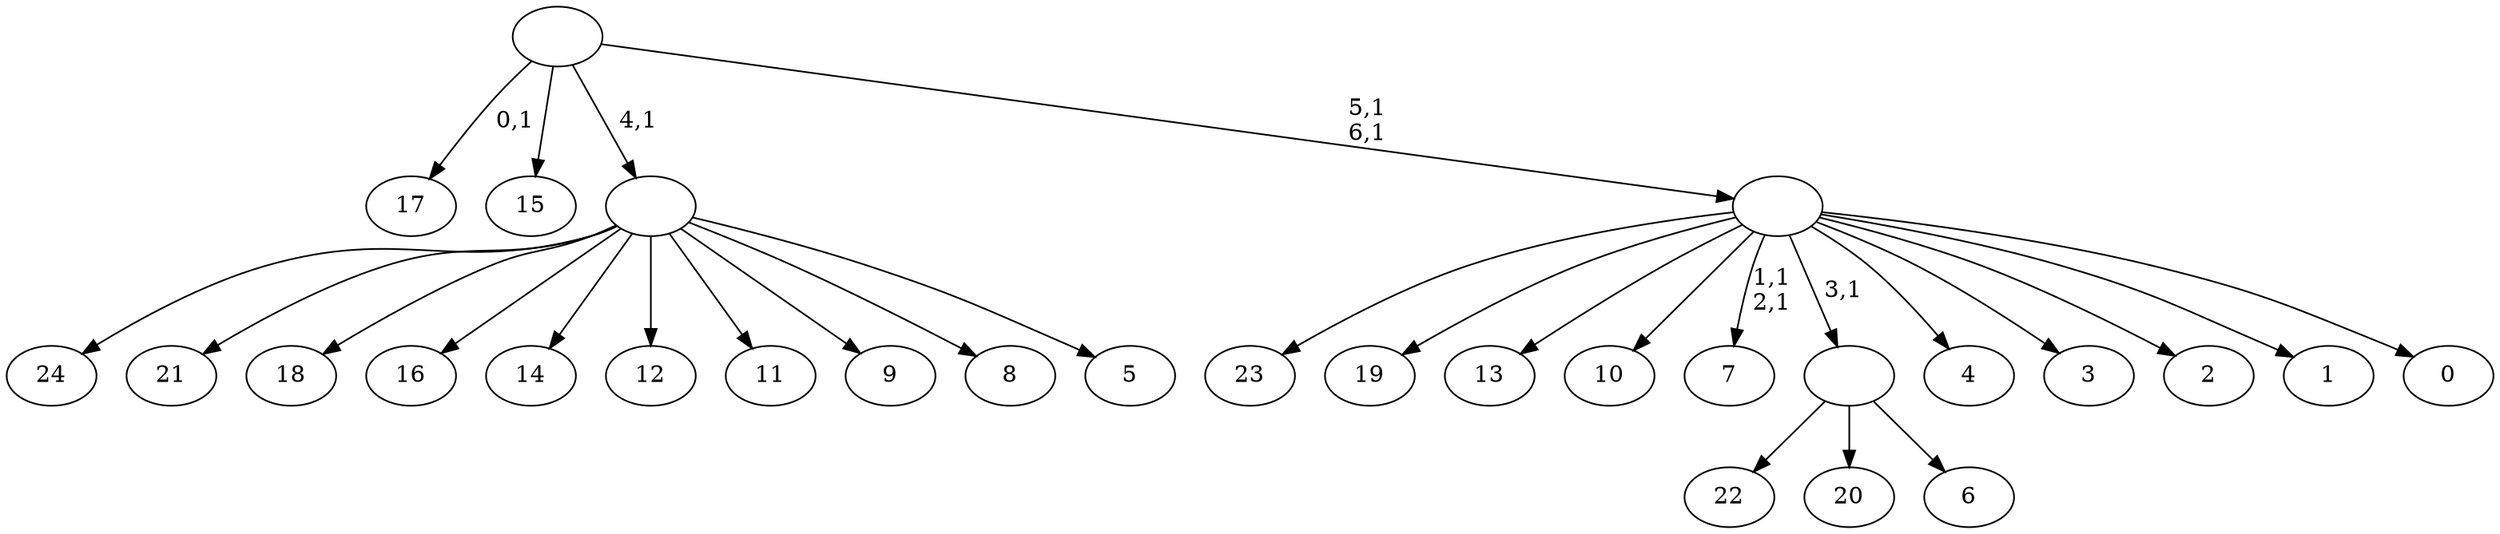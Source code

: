 digraph T {
	32 [label="24"]
	31 [label="23"]
	30 [label="22"]
	29 [label="21"]
	28 [label="20"]
	27 [label="19"]
	26 [label="18"]
	25 [label="17"]
	23 [label="16"]
	22 [label="15"]
	21 [label="14"]
	20 [label="13"]
	19 [label="12"]
	18 [label="11"]
	17 [label="10"]
	16 [label="9"]
	15 [label="8"]
	14 [label="7"]
	11 [label="6"]
	10 [label=""]
	9 [label="5"]
	8 [label=""]
	7 [label="4"]
	6 [label="3"]
	5 [label="2"]
	4 [label="1"]
	3 [label="0"]
	2 [label=""]
	0 [label=""]
	10 -> 30 [label=""]
	10 -> 28 [label=""]
	10 -> 11 [label=""]
	8 -> 32 [label=""]
	8 -> 29 [label=""]
	8 -> 26 [label=""]
	8 -> 23 [label=""]
	8 -> 21 [label=""]
	8 -> 19 [label=""]
	8 -> 18 [label=""]
	8 -> 16 [label=""]
	8 -> 15 [label=""]
	8 -> 9 [label=""]
	2 -> 14 [label="1,1\n2,1"]
	2 -> 31 [label=""]
	2 -> 27 [label=""]
	2 -> 20 [label=""]
	2 -> 17 [label=""]
	2 -> 10 [label="3,1"]
	2 -> 7 [label=""]
	2 -> 6 [label=""]
	2 -> 5 [label=""]
	2 -> 4 [label=""]
	2 -> 3 [label=""]
	0 -> 2 [label="5,1\n6,1"]
	0 -> 25 [label="0,1"]
	0 -> 22 [label=""]
	0 -> 8 [label="4,1"]
}
